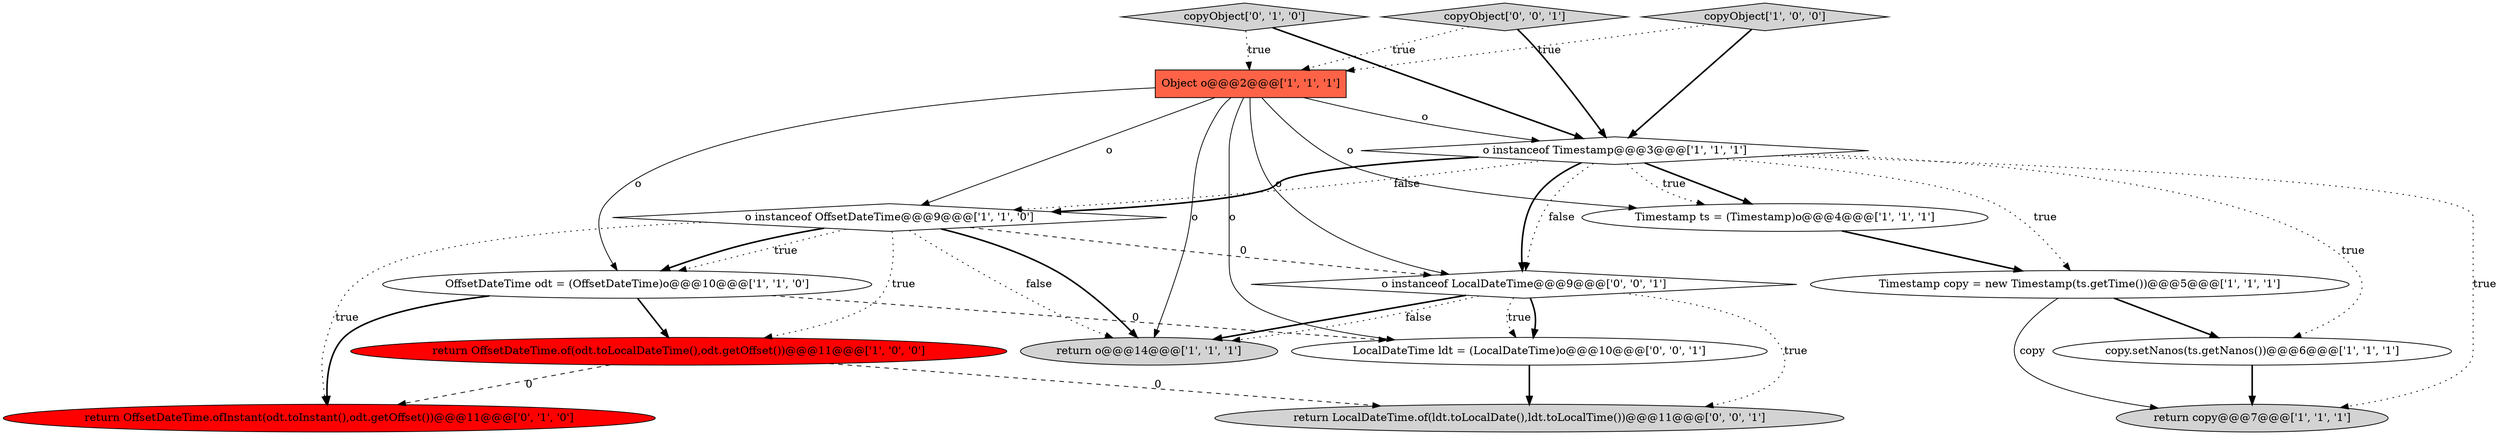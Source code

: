 digraph {
5 [style = filled, label = "Object o@@@2@@@['1', '1', '1']", fillcolor = tomato, shape = box image = "AAA0AAABBB1BBB"];
8 [style = filled, label = "OffsetDateTime odt = (OffsetDateTime)o@@@10@@@['1', '1', '0']", fillcolor = white, shape = ellipse image = "AAA0AAABBB1BBB"];
9 [style = filled, label = "return OffsetDateTime.of(odt.toLocalDateTime(),odt.getOffset())@@@11@@@['1', '0', '0']", fillcolor = red, shape = ellipse image = "AAA1AAABBB1BBB"];
0 [style = filled, label = "Timestamp copy = new Timestamp(ts.getTime())@@@5@@@['1', '1', '1']", fillcolor = white, shape = ellipse image = "AAA0AAABBB1BBB"];
13 [style = filled, label = "LocalDateTime ldt = (LocalDateTime)o@@@10@@@['0', '0', '1']", fillcolor = white, shape = ellipse image = "AAA0AAABBB3BBB"];
15 [style = filled, label = "o instanceof LocalDateTime@@@9@@@['0', '0', '1']", fillcolor = white, shape = diamond image = "AAA0AAABBB3BBB"];
12 [style = filled, label = "return OffsetDateTime.ofInstant(odt.toInstant(),odt.getOffset())@@@11@@@['0', '1', '0']", fillcolor = red, shape = ellipse image = "AAA1AAABBB2BBB"];
10 [style = filled, label = "return copy@@@7@@@['1', '1', '1']", fillcolor = lightgray, shape = ellipse image = "AAA0AAABBB1BBB"];
1 [style = filled, label = "o instanceof OffsetDateTime@@@9@@@['1', '1', '0']", fillcolor = white, shape = diamond image = "AAA0AAABBB1BBB"];
14 [style = filled, label = "return LocalDateTime.of(ldt.toLocalDate(),ldt.toLocalTime())@@@11@@@['0', '0', '1']", fillcolor = lightgray, shape = ellipse image = "AAA0AAABBB3BBB"];
11 [style = filled, label = "copyObject['0', '1', '0']", fillcolor = lightgray, shape = diamond image = "AAA0AAABBB2BBB"];
3 [style = filled, label = "Timestamp ts = (Timestamp)o@@@4@@@['1', '1', '1']", fillcolor = white, shape = ellipse image = "AAA0AAABBB1BBB"];
6 [style = filled, label = "o instanceof Timestamp@@@3@@@['1', '1', '1']", fillcolor = white, shape = diamond image = "AAA0AAABBB1BBB"];
4 [style = filled, label = "copy.setNanos(ts.getNanos())@@@6@@@['1', '1', '1']", fillcolor = white, shape = ellipse image = "AAA0AAABBB1BBB"];
16 [style = filled, label = "copyObject['0', '0', '1']", fillcolor = lightgray, shape = diamond image = "AAA0AAABBB3BBB"];
2 [style = filled, label = "return o@@@14@@@['1', '1', '1']", fillcolor = lightgray, shape = ellipse image = "AAA0AAABBB1BBB"];
7 [style = filled, label = "copyObject['1', '0', '0']", fillcolor = lightgray, shape = diamond image = "AAA0AAABBB1BBB"];
4->10 [style = bold, label=""];
6->3 [style = bold, label=""];
15->2 [style = bold, label=""];
15->13 [style = bold, label=""];
1->8 [style = bold, label=""];
0->10 [style = solid, label="copy"];
5->3 [style = solid, label="o"];
1->15 [style = dashed, label="0"];
16->6 [style = bold, label=""];
11->6 [style = bold, label=""];
6->15 [style = dotted, label="false"];
5->15 [style = solid, label="o"];
11->5 [style = dotted, label="true"];
15->14 [style = dotted, label="true"];
3->0 [style = bold, label=""];
6->15 [style = bold, label=""];
15->13 [style = dotted, label="true"];
7->5 [style = dotted, label="true"];
1->2 [style = dotted, label="false"];
5->6 [style = solid, label="o"];
5->8 [style = solid, label="o"];
6->10 [style = dotted, label="true"];
15->2 [style = dotted, label="false"];
6->1 [style = bold, label=""];
8->13 [style = dashed, label="0"];
9->14 [style = dashed, label="0"];
6->4 [style = dotted, label="true"];
0->4 [style = bold, label=""];
5->2 [style = solid, label="o"];
1->9 [style = dotted, label="true"];
5->13 [style = solid, label="o"];
1->12 [style = dotted, label="true"];
5->1 [style = solid, label="o"];
7->6 [style = bold, label=""];
16->5 [style = dotted, label="true"];
1->8 [style = dotted, label="true"];
8->9 [style = bold, label=""];
1->2 [style = bold, label=""];
9->12 [style = dashed, label="0"];
6->0 [style = dotted, label="true"];
6->3 [style = dotted, label="true"];
6->1 [style = dotted, label="false"];
13->14 [style = bold, label=""];
8->12 [style = bold, label=""];
}
